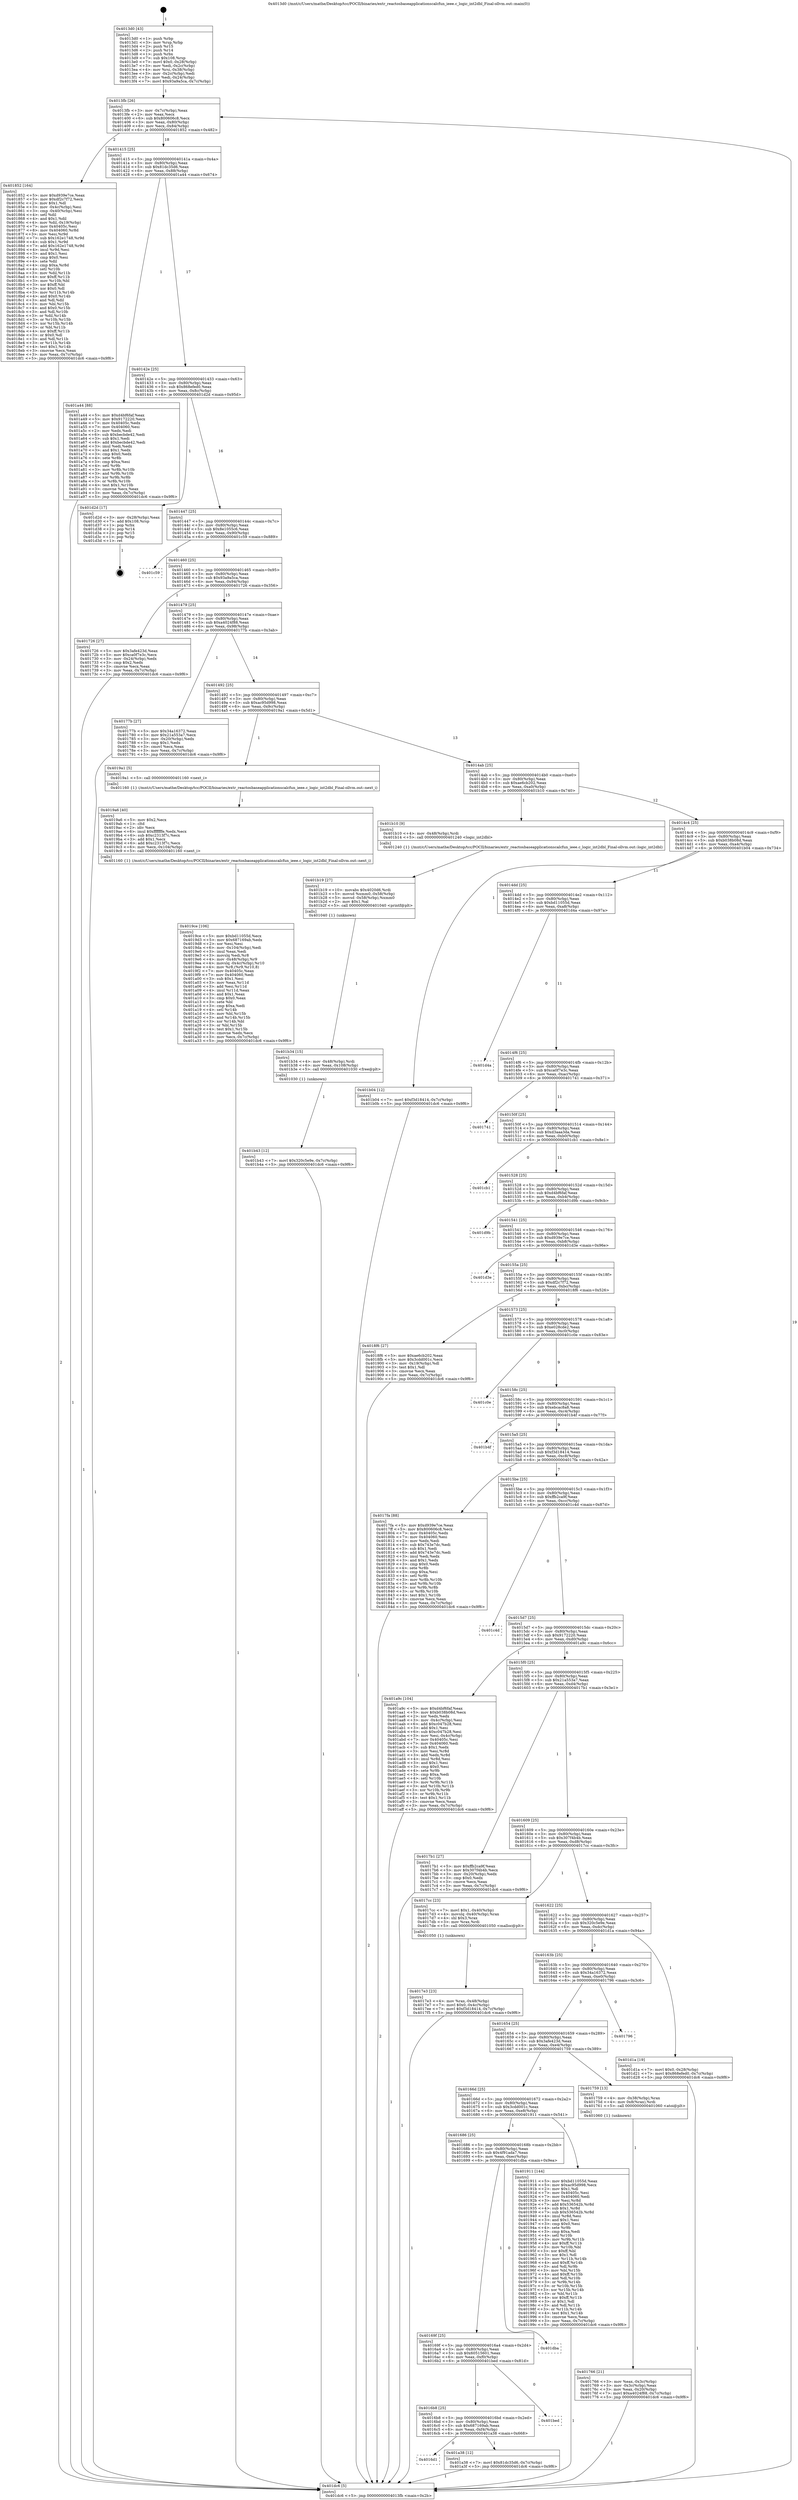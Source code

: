digraph "0x4013d0" {
  label = "0x4013d0 (/mnt/c/Users/mathe/Desktop/tcc/POCII/binaries/extr_reactosbaseapplicationscalcfun_ieee.c_logic_int2dbl_Final-ollvm.out::main(0))"
  labelloc = "t"
  node[shape=record]

  Entry [label="",width=0.3,height=0.3,shape=circle,fillcolor=black,style=filled]
  "0x4013fb" [label="{
     0x4013fb [26]\l
     | [instrs]\l
     &nbsp;&nbsp;0x4013fb \<+3\>: mov -0x7c(%rbp),%eax\l
     &nbsp;&nbsp;0x4013fe \<+2\>: mov %eax,%ecx\l
     &nbsp;&nbsp;0x401400 \<+6\>: sub $0x800606c8,%ecx\l
     &nbsp;&nbsp;0x401406 \<+3\>: mov %eax,-0x80(%rbp)\l
     &nbsp;&nbsp;0x401409 \<+6\>: mov %ecx,-0x84(%rbp)\l
     &nbsp;&nbsp;0x40140f \<+6\>: je 0000000000401852 \<main+0x482\>\l
  }"]
  "0x401852" [label="{
     0x401852 [164]\l
     | [instrs]\l
     &nbsp;&nbsp;0x401852 \<+5\>: mov $0xd939e7ce,%eax\l
     &nbsp;&nbsp;0x401857 \<+5\>: mov $0xdf2c7f72,%ecx\l
     &nbsp;&nbsp;0x40185c \<+2\>: mov $0x1,%dl\l
     &nbsp;&nbsp;0x40185e \<+3\>: mov -0x4c(%rbp),%esi\l
     &nbsp;&nbsp;0x401861 \<+3\>: cmp -0x40(%rbp),%esi\l
     &nbsp;&nbsp;0x401864 \<+4\>: setl %dil\l
     &nbsp;&nbsp;0x401868 \<+4\>: and $0x1,%dil\l
     &nbsp;&nbsp;0x40186c \<+4\>: mov %dil,-0x19(%rbp)\l
     &nbsp;&nbsp;0x401870 \<+7\>: mov 0x40405c,%esi\l
     &nbsp;&nbsp;0x401877 \<+8\>: mov 0x404060,%r8d\l
     &nbsp;&nbsp;0x40187f \<+3\>: mov %esi,%r9d\l
     &nbsp;&nbsp;0x401882 \<+7\>: sub $0x162e1748,%r9d\l
     &nbsp;&nbsp;0x401889 \<+4\>: sub $0x1,%r9d\l
     &nbsp;&nbsp;0x40188d \<+7\>: add $0x162e1748,%r9d\l
     &nbsp;&nbsp;0x401894 \<+4\>: imul %r9d,%esi\l
     &nbsp;&nbsp;0x401898 \<+3\>: and $0x1,%esi\l
     &nbsp;&nbsp;0x40189b \<+3\>: cmp $0x0,%esi\l
     &nbsp;&nbsp;0x40189e \<+4\>: sete %dil\l
     &nbsp;&nbsp;0x4018a2 \<+4\>: cmp $0xa,%r8d\l
     &nbsp;&nbsp;0x4018a6 \<+4\>: setl %r10b\l
     &nbsp;&nbsp;0x4018aa \<+3\>: mov %dil,%r11b\l
     &nbsp;&nbsp;0x4018ad \<+4\>: xor $0xff,%r11b\l
     &nbsp;&nbsp;0x4018b1 \<+3\>: mov %r10b,%bl\l
     &nbsp;&nbsp;0x4018b4 \<+3\>: xor $0xff,%bl\l
     &nbsp;&nbsp;0x4018b7 \<+3\>: xor $0x0,%dl\l
     &nbsp;&nbsp;0x4018ba \<+3\>: mov %r11b,%r14b\l
     &nbsp;&nbsp;0x4018bd \<+4\>: and $0x0,%r14b\l
     &nbsp;&nbsp;0x4018c1 \<+3\>: and %dl,%dil\l
     &nbsp;&nbsp;0x4018c4 \<+3\>: mov %bl,%r15b\l
     &nbsp;&nbsp;0x4018c7 \<+4\>: and $0x0,%r15b\l
     &nbsp;&nbsp;0x4018cb \<+3\>: and %dl,%r10b\l
     &nbsp;&nbsp;0x4018ce \<+3\>: or %dil,%r14b\l
     &nbsp;&nbsp;0x4018d1 \<+3\>: or %r10b,%r15b\l
     &nbsp;&nbsp;0x4018d4 \<+3\>: xor %r15b,%r14b\l
     &nbsp;&nbsp;0x4018d7 \<+3\>: or %bl,%r11b\l
     &nbsp;&nbsp;0x4018da \<+4\>: xor $0xff,%r11b\l
     &nbsp;&nbsp;0x4018de \<+3\>: or $0x0,%dl\l
     &nbsp;&nbsp;0x4018e1 \<+3\>: and %dl,%r11b\l
     &nbsp;&nbsp;0x4018e4 \<+3\>: or %r11b,%r14b\l
     &nbsp;&nbsp;0x4018e7 \<+4\>: test $0x1,%r14b\l
     &nbsp;&nbsp;0x4018eb \<+3\>: cmovne %ecx,%eax\l
     &nbsp;&nbsp;0x4018ee \<+3\>: mov %eax,-0x7c(%rbp)\l
     &nbsp;&nbsp;0x4018f1 \<+5\>: jmp 0000000000401dc6 \<main+0x9f6\>\l
  }"]
  "0x401415" [label="{
     0x401415 [25]\l
     | [instrs]\l
     &nbsp;&nbsp;0x401415 \<+5\>: jmp 000000000040141a \<main+0x4a\>\l
     &nbsp;&nbsp;0x40141a \<+3\>: mov -0x80(%rbp),%eax\l
     &nbsp;&nbsp;0x40141d \<+5\>: sub $0x81dc35d6,%eax\l
     &nbsp;&nbsp;0x401422 \<+6\>: mov %eax,-0x88(%rbp)\l
     &nbsp;&nbsp;0x401428 \<+6\>: je 0000000000401a44 \<main+0x674\>\l
  }"]
  Exit [label="",width=0.3,height=0.3,shape=circle,fillcolor=black,style=filled,peripheries=2]
  "0x401a44" [label="{
     0x401a44 [88]\l
     | [instrs]\l
     &nbsp;&nbsp;0x401a44 \<+5\>: mov $0xd4bf6faf,%eax\l
     &nbsp;&nbsp;0x401a49 \<+5\>: mov $0x9172220,%ecx\l
     &nbsp;&nbsp;0x401a4e \<+7\>: mov 0x40405c,%edx\l
     &nbsp;&nbsp;0x401a55 \<+7\>: mov 0x404060,%esi\l
     &nbsp;&nbsp;0x401a5c \<+2\>: mov %edx,%edi\l
     &nbsp;&nbsp;0x401a5e \<+6\>: sub $0xbecbde42,%edi\l
     &nbsp;&nbsp;0x401a64 \<+3\>: sub $0x1,%edi\l
     &nbsp;&nbsp;0x401a67 \<+6\>: add $0xbecbde42,%edi\l
     &nbsp;&nbsp;0x401a6d \<+3\>: imul %edi,%edx\l
     &nbsp;&nbsp;0x401a70 \<+3\>: and $0x1,%edx\l
     &nbsp;&nbsp;0x401a73 \<+3\>: cmp $0x0,%edx\l
     &nbsp;&nbsp;0x401a76 \<+4\>: sete %r8b\l
     &nbsp;&nbsp;0x401a7a \<+3\>: cmp $0xa,%esi\l
     &nbsp;&nbsp;0x401a7d \<+4\>: setl %r9b\l
     &nbsp;&nbsp;0x401a81 \<+3\>: mov %r8b,%r10b\l
     &nbsp;&nbsp;0x401a84 \<+3\>: and %r9b,%r10b\l
     &nbsp;&nbsp;0x401a87 \<+3\>: xor %r9b,%r8b\l
     &nbsp;&nbsp;0x401a8a \<+3\>: or %r8b,%r10b\l
     &nbsp;&nbsp;0x401a8d \<+4\>: test $0x1,%r10b\l
     &nbsp;&nbsp;0x401a91 \<+3\>: cmovne %ecx,%eax\l
     &nbsp;&nbsp;0x401a94 \<+3\>: mov %eax,-0x7c(%rbp)\l
     &nbsp;&nbsp;0x401a97 \<+5\>: jmp 0000000000401dc6 \<main+0x9f6\>\l
  }"]
  "0x40142e" [label="{
     0x40142e [25]\l
     | [instrs]\l
     &nbsp;&nbsp;0x40142e \<+5\>: jmp 0000000000401433 \<main+0x63\>\l
     &nbsp;&nbsp;0x401433 \<+3\>: mov -0x80(%rbp),%eax\l
     &nbsp;&nbsp;0x401436 \<+5\>: sub $0x868efed0,%eax\l
     &nbsp;&nbsp;0x40143b \<+6\>: mov %eax,-0x8c(%rbp)\l
     &nbsp;&nbsp;0x401441 \<+6\>: je 0000000000401d2d \<main+0x95d\>\l
  }"]
  "0x401b43" [label="{
     0x401b43 [12]\l
     | [instrs]\l
     &nbsp;&nbsp;0x401b43 \<+7\>: movl $0x320c5e9e,-0x7c(%rbp)\l
     &nbsp;&nbsp;0x401b4a \<+5\>: jmp 0000000000401dc6 \<main+0x9f6\>\l
  }"]
  "0x401d2d" [label="{
     0x401d2d [17]\l
     | [instrs]\l
     &nbsp;&nbsp;0x401d2d \<+3\>: mov -0x28(%rbp),%eax\l
     &nbsp;&nbsp;0x401d30 \<+7\>: add $0x108,%rsp\l
     &nbsp;&nbsp;0x401d37 \<+1\>: pop %rbx\l
     &nbsp;&nbsp;0x401d38 \<+2\>: pop %r14\l
     &nbsp;&nbsp;0x401d3a \<+2\>: pop %r15\l
     &nbsp;&nbsp;0x401d3c \<+1\>: pop %rbp\l
     &nbsp;&nbsp;0x401d3d \<+1\>: ret\l
  }"]
  "0x401447" [label="{
     0x401447 [25]\l
     | [instrs]\l
     &nbsp;&nbsp;0x401447 \<+5\>: jmp 000000000040144c \<main+0x7c\>\l
     &nbsp;&nbsp;0x40144c \<+3\>: mov -0x80(%rbp),%eax\l
     &nbsp;&nbsp;0x40144f \<+5\>: sub $0x8e1055c6,%eax\l
     &nbsp;&nbsp;0x401454 \<+6\>: mov %eax,-0x90(%rbp)\l
     &nbsp;&nbsp;0x40145a \<+6\>: je 0000000000401c59 \<main+0x889\>\l
  }"]
  "0x401b34" [label="{
     0x401b34 [15]\l
     | [instrs]\l
     &nbsp;&nbsp;0x401b34 \<+4\>: mov -0x48(%rbp),%rdi\l
     &nbsp;&nbsp;0x401b38 \<+6\>: mov %eax,-0x108(%rbp)\l
     &nbsp;&nbsp;0x401b3e \<+5\>: call 0000000000401030 \<free@plt\>\l
     | [calls]\l
     &nbsp;&nbsp;0x401030 \{1\} (unknown)\l
  }"]
  "0x401c59" [label="{
     0x401c59\l
  }", style=dashed]
  "0x401460" [label="{
     0x401460 [25]\l
     | [instrs]\l
     &nbsp;&nbsp;0x401460 \<+5\>: jmp 0000000000401465 \<main+0x95\>\l
     &nbsp;&nbsp;0x401465 \<+3\>: mov -0x80(%rbp),%eax\l
     &nbsp;&nbsp;0x401468 \<+5\>: sub $0x93a9a5ca,%eax\l
     &nbsp;&nbsp;0x40146d \<+6\>: mov %eax,-0x94(%rbp)\l
     &nbsp;&nbsp;0x401473 \<+6\>: je 0000000000401726 \<main+0x356\>\l
  }"]
  "0x401b19" [label="{
     0x401b19 [27]\l
     | [instrs]\l
     &nbsp;&nbsp;0x401b19 \<+10\>: movabs $0x4020d6,%rdi\l
     &nbsp;&nbsp;0x401b23 \<+5\>: movsd %xmm0,-0x58(%rbp)\l
     &nbsp;&nbsp;0x401b28 \<+5\>: movsd -0x58(%rbp),%xmm0\l
     &nbsp;&nbsp;0x401b2d \<+2\>: mov $0x1,%al\l
     &nbsp;&nbsp;0x401b2f \<+5\>: call 0000000000401040 \<printf@plt\>\l
     | [calls]\l
     &nbsp;&nbsp;0x401040 \{1\} (unknown)\l
  }"]
  "0x401726" [label="{
     0x401726 [27]\l
     | [instrs]\l
     &nbsp;&nbsp;0x401726 \<+5\>: mov $0x3afe423d,%eax\l
     &nbsp;&nbsp;0x40172b \<+5\>: mov $0xca0f7e3c,%ecx\l
     &nbsp;&nbsp;0x401730 \<+3\>: mov -0x24(%rbp),%edx\l
     &nbsp;&nbsp;0x401733 \<+3\>: cmp $0x2,%edx\l
     &nbsp;&nbsp;0x401736 \<+3\>: cmovne %ecx,%eax\l
     &nbsp;&nbsp;0x401739 \<+3\>: mov %eax,-0x7c(%rbp)\l
     &nbsp;&nbsp;0x40173c \<+5\>: jmp 0000000000401dc6 \<main+0x9f6\>\l
  }"]
  "0x401479" [label="{
     0x401479 [25]\l
     | [instrs]\l
     &nbsp;&nbsp;0x401479 \<+5\>: jmp 000000000040147e \<main+0xae\>\l
     &nbsp;&nbsp;0x40147e \<+3\>: mov -0x80(%rbp),%eax\l
     &nbsp;&nbsp;0x401481 \<+5\>: sub $0xa4024f88,%eax\l
     &nbsp;&nbsp;0x401486 \<+6\>: mov %eax,-0x98(%rbp)\l
     &nbsp;&nbsp;0x40148c \<+6\>: je 000000000040177b \<main+0x3ab\>\l
  }"]
  "0x401dc6" [label="{
     0x401dc6 [5]\l
     | [instrs]\l
     &nbsp;&nbsp;0x401dc6 \<+5\>: jmp 00000000004013fb \<main+0x2b\>\l
  }"]
  "0x4013d0" [label="{
     0x4013d0 [43]\l
     | [instrs]\l
     &nbsp;&nbsp;0x4013d0 \<+1\>: push %rbp\l
     &nbsp;&nbsp;0x4013d1 \<+3\>: mov %rsp,%rbp\l
     &nbsp;&nbsp;0x4013d4 \<+2\>: push %r15\l
     &nbsp;&nbsp;0x4013d6 \<+2\>: push %r14\l
     &nbsp;&nbsp;0x4013d8 \<+1\>: push %rbx\l
     &nbsp;&nbsp;0x4013d9 \<+7\>: sub $0x108,%rsp\l
     &nbsp;&nbsp;0x4013e0 \<+7\>: movl $0x0,-0x28(%rbp)\l
     &nbsp;&nbsp;0x4013e7 \<+3\>: mov %edi,-0x2c(%rbp)\l
     &nbsp;&nbsp;0x4013ea \<+4\>: mov %rsi,-0x38(%rbp)\l
     &nbsp;&nbsp;0x4013ee \<+3\>: mov -0x2c(%rbp),%edi\l
     &nbsp;&nbsp;0x4013f1 \<+3\>: mov %edi,-0x24(%rbp)\l
     &nbsp;&nbsp;0x4013f4 \<+7\>: movl $0x93a9a5ca,-0x7c(%rbp)\l
  }"]
  "0x4016d1" [label="{
     0x4016d1\l
  }", style=dashed]
  "0x40177b" [label="{
     0x40177b [27]\l
     | [instrs]\l
     &nbsp;&nbsp;0x40177b \<+5\>: mov $0x34a16372,%eax\l
     &nbsp;&nbsp;0x401780 \<+5\>: mov $0x21a553a7,%ecx\l
     &nbsp;&nbsp;0x401785 \<+3\>: mov -0x20(%rbp),%edx\l
     &nbsp;&nbsp;0x401788 \<+3\>: cmp $0x1,%edx\l
     &nbsp;&nbsp;0x40178b \<+3\>: cmovl %ecx,%eax\l
     &nbsp;&nbsp;0x40178e \<+3\>: mov %eax,-0x7c(%rbp)\l
     &nbsp;&nbsp;0x401791 \<+5\>: jmp 0000000000401dc6 \<main+0x9f6\>\l
  }"]
  "0x401492" [label="{
     0x401492 [25]\l
     | [instrs]\l
     &nbsp;&nbsp;0x401492 \<+5\>: jmp 0000000000401497 \<main+0xc7\>\l
     &nbsp;&nbsp;0x401497 \<+3\>: mov -0x80(%rbp),%eax\l
     &nbsp;&nbsp;0x40149a \<+5\>: sub $0xac95d998,%eax\l
     &nbsp;&nbsp;0x40149f \<+6\>: mov %eax,-0x9c(%rbp)\l
     &nbsp;&nbsp;0x4014a5 \<+6\>: je 00000000004019a1 \<main+0x5d1\>\l
  }"]
  "0x401a38" [label="{
     0x401a38 [12]\l
     | [instrs]\l
     &nbsp;&nbsp;0x401a38 \<+7\>: movl $0x81dc35d6,-0x7c(%rbp)\l
     &nbsp;&nbsp;0x401a3f \<+5\>: jmp 0000000000401dc6 \<main+0x9f6\>\l
  }"]
  "0x4019a1" [label="{
     0x4019a1 [5]\l
     | [instrs]\l
     &nbsp;&nbsp;0x4019a1 \<+5\>: call 0000000000401160 \<next_i\>\l
     | [calls]\l
     &nbsp;&nbsp;0x401160 \{1\} (/mnt/c/Users/mathe/Desktop/tcc/POCII/binaries/extr_reactosbaseapplicationscalcfun_ieee.c_logic_int2dbl_Final-ollvm.out::next_i)\l
  }"]
  "0x4014ab" [label="{
     0x4014ab [25]\l
     | [instrs]\l
     &nbsp;&nbsp;0x4014ab \<+5\>: jmp 00000000004014b0 \<main+0xe0\>\l
     &nbsp;&nbsp;0x4014b0 \<+3\>: mov -0x80(%rbp),%eax\l
     &nbsp;&nbsp;0x4014b3 \<+5\>: sub $0xae6cb202,%eax\l
     &nbsp;&nbsp;0x4014b8 \<+6\>: mov %eax,-0xa0(%rbp)\l
     &nbsp;&nbsp;0x4014be \<+6\>: je 0000000000401b10 \<main+0x740\>\l
  }"]
  "0x4016b8" [label="{
     0x4016b8 [25]\l
     | [instrs]\l
     &nbsp;&nbsp;0x4016b8 \<+5\>: jmp 00000000004016bd \<main+0x2ed\>\l
     &nbsp;&nbsp;0x4016bd \<+3\>: mov -0x80(%rbp),%eax\l
     &nbsp;&nbsp;0x4016c0 \<+5\>: sub $0x687169ab,%eax\l
     &nbsp;&nbsp;0x4016c5 \<+6\>: mov %eax,-0xf4(%rbp)\l
     &nbsp;&nbsp;0x4016cb \<+6\>: je 0000000000401a38 \<main+0x668\>\l
  }"]
  "0x401b10" [label="{
     0x401b10 [9]\l
     | [instrs]\l
     &nbsp;&nbsp;0x401b10 \<+4\>: mov -0x48(%rbp),%rdi\l
     &nbsp;&nbsp;0x401b14 \<+5\>: call 0000000000401240 \<logic_int2dbl\>\l
     | [calls]\l
     &nbsp;&nbsp;0x401240 \{1\} (/mnt/c/Users/mathe/Desktop/tcc/POCII/binaries/extr_reactosbaseapplicationscalcfun_ieee.c_logic_int2dbl_Final-ollvm.out::logic_int2dbl)\l
  }"]
  "0x4014c4" [label="{
     0x4014c4 [25]\l
     | [instrs]\l
     &nbsp;&nbsp;0x4014c4 \<+5\>: jmp 00000000004014c9 \<main+0xf9\>\l
     &nbsp;&nbsp;0x4014c9 \<+3\>: mov -0x80(%rbp),%eax\l
     &nbsp;&nbsp;0x4014cc \<+5\>: sub $0xb038b08d,%eax\l
     &nbsp;&nbsp;0x4014d1 \<+6\>: mov %eax,-0xa4(%rbp)\l
     &nbsp;&nbsp;0x4014d7 \<+6\>: je 0000000000401b04 \<main+0x734\>\l
  }"]
  "0x401bed" [label="{
     0x401bed\l
  }", style=dashed]
  "0x401b04" [label="{
     0x401b04 [12]\l
     | [instrs]\l
     &nbsp;&nbsp;0x401b04 \<+7\>: movl $0xf3d18414,-0x7c(%rbp)\l
     &nbsp;&nbsp;0x401b0b \<+5\>: jmp 0000000000401dc6 \<main+0x9f6\>\l
  }"]
  "0x4014dd" [label="{
     0x4014dd [25]\l
     | [instrs]\l
     &nbsp;&nbsp;0x4014dd \<+5\>: jmp 00000000004014e2 \<main+0x112\>\l
     &nbsp;&nbsp;0x4014e2 \<+3\>: mov -0x80(%rbp),%eax\l
     &nbsp;&nbsp;0x4014e5 \<+5\>: sub $0xbd11055d,%eax\l
     &nbsp;&nbsp;0x4014ea \<+6\>: mov %eax,-0xa8(%rbp)\l
     &nbsp;&nbsp;0x4014f0 \<+6\>: je 0000000000401d4a \<main+0x97a\>\l
  }"]
  "0x40169f" [label="{
     0x40169f [25]\l
     | [instrs]\l
     &nbsp;&nbsp;0x40169f \<+5\>: jmp 00000000004016a4 \<main+0x2d4\>\l
     &nbsp;&nbsp;0x4016a4 \<+3\>: mov -0x80(%rbp),%eax\l
     &nbsp;&nbsp;0x4016a7 \<+5\>: sub $0x60515601,%eax\l
     &nbsp;&nbsp;0x4016ac \<+6\>: mov %eax,-0xf0(%rbp)\l
     &nbsp;&nbsp;0x4016b2 \<+6\>: je 0000000000401bed \<main+0x81d\>\l
  }"]
  "0x401d4a" [label="{
     0x401d4a\l
  }", style=dashed]
  "0x4014f6" [label="{
     0x4014f6 [25]\l
     | [instrs]\l
     &nbsp;&nbsp;0x4014f6 \<+5\>: jmp 00000000004014fb \<main+0x12b\>\l
     &nbsp;&nbsp;0x4014fb \<+3\>: mov -0x80(%rbp),%eax\l
     &nbsp;&nbsp;0x4014fe \<+5\>: sub $0xca0f7e3c,%eax\l
     &nbsp;&nbsp;0x401503 \<+6\>: mov %eax,-0xac(%rbp)\l
     &nbsp;&nbsp;0x401509 \<+6\>: je 0000000000401741 \<main+0x371\>\l
  }"]
  "0x401dba" [label="{
     0x401dba\l
  }", style=dashed]
  "0x401741" [label="{
     0x401741\l
  }", style=dashed]
  "0x40150f" [label="{
     0x40150f [25]\l
     | [instrs]\l
     &nbsp;&nbsp;0x40150f \<+5\>: jmp 0000000000401514 \<main+0x144\>\l
     &nbsp;&nbsp;0x401514 \<+3\>: mov -0x80(%rbp),%eax\l
     &nbsp;&nbsp;0x401517 \<+5\>: sub $0xd3aaa3da,%eax\l
     &nbsp;&nbsp;0x40151c \<+6\>: mov %eax,-0xb0(%rbp)\l
     &nbsp;&nbsp;0x401522 \<+6\>: je 0000000000401cb1 \<main+0x8e1\>\l
  }"]
  "0x4019ce" [label="{
     0x4019ce [106]\l
     | [instrs]\l
     &nbsp;&nbsp;0x4019ce \<+5\>: mov $0xbd11055d,%ecx\l
     &nbsp;&nbsp;0x4019d3 \<+5\>: mov $0x687169ab,%edx\l
     &nbsp;&nbsp;0x4019d8 \<+2\>: xor %esi,%esi\l
     &nbsp;&nbsp;0x4019da \<+6\>: mov -0x104(%rbp),%edi\l
     &nbsp;&nbsp;0x4019e0 \<+3\>: imul %eax,%edi\l
     &nbsp;&nbsp;0x4019e3 \<+3\>: movslq %edi,%r8\l
     &nbsp;&nbsp;0x4019e6 \<+4\>: mov -0x48(%rbp),%r9\l
     &nbsp;&nbsp;0x4019ea \<+4\>: movslq -0x4c(%rbp),%r10\l
     &nbsp;&nbsp;0x4019ee \<+4\>: mov %r8,(%r9,%r10,8)\l
     &nbsp;&nbsp;0x4019f2 \<+7\>: mov 0x40405c,%eax\l
     &nbsp;&nbsp;0x4019f9 \<+7\>: mov 0x404060,%edi\l
     &nbsp;&nbsp;0x401a00 \<+3\>: sub $0x1,%esi\l
     &nbsp;&nbsp;0x401a03 \<+3\>: mov %eax,%r11d\l
     &nbsp;&nbsp;0x401a06 \<+3\>: add %esi,%r11d\l
     &nbsp;&nbsp;0x401a09 \<+4\>: imul %r11d,%eax\l
     &nbsp;&nbsp;0x401a0d \<+3\>: and $0x1,%eax\l
     &nbsp;&nbsp;0x401a10 \<+3\>: cmp $0x0,%eax\l
     &nbsp;&nbsp;0x401a13 \<+3\>: sete %bl\l
     &nbsp;&nbsp;0x401a16 \<+3\>: cmp $0xa,%edi\l
     &nbsp;&nbsp;0x401a19 \<+4\>: setl %r14b\l
     &nbsp;&nbsp;0x401a1d \<+3\>: mov %bl,%r15b\l
     &nbsp;&nbsp;0x401a20 \<+3\>: and %r14b,%r15b\l
     &nbsp;&nbsp;0x401a23 \<+3\>: xor %r14b,%bl\l
     &nbsp;&nbsp;0x401a26 \<+3\>: or %bl,%r15b\l
     &nbsp;&nbsp;0x401a29 \<+4\>: test $0x1,%r15b\l
     &nbsp;&nbsp;0x401a2d \<+3\>: cmovne %edx,%ecx\l
     &nbsp;&nbsp;0x401a30 \<+3\>: mov %ecx,-0x7c(%rbp)\l
     &nbsp;&nbsp;0x401a33 \<+5\>: jmp 0000000000401dc6 \<main+0x9f6\>\l
  }"]
  "0x401cb1" [label="{
     0x401cb1\l
  }", style=dashed]
  "0x401528" [label="{
     0x401528 [25]\l
     | [instrs]\l
     &nbsp;&nbsp;0x401528 \<+5\>: jmp 000000000040152d \<main+0x15d\>\l
     &nbsp;&nbsp;0x40152d \<+3\>: mov -0x80(%rbp),%eax\l
     &nbsp;&nbsp;0x401530 \<+5\>: sub $0xd4bf6faf,%eax\l
     &nbsp;&nbsp;0x401535 \<+6\>: mov %eax,-0xb4(%rbp)\l
     &nbsp;&nbsp;0x40153b \<+6\>: je 0000000000401d9b \<main+0x9cb\>\l
  }"]
  "0x4019a6" [label="{
     0x4019a6 [40]\l
     | [instrs]\l
     &nbsp;&nbsp;0x4019a6 \<+5\>: mov $0x2,%ecx\l
     &nbsp;&nbsp;0x4019ab \<+1\>: cltd\l
     &nbsp;&nbsp;0x4019ac \<+2\>: idiv %ecx\l
     &nbsp;&nbsp;0x4019ae \<+6\>: imul $0xfffffffe,%edx,%ecx\l
     &nbsp;&nbsp;0x4019b4 \<+6\>: sub $0xc2313f7c,%ecx\l
     &nbsp;&nbsp;0x4019ba \<+3\>: add $0x1,%ecx\l
     &nbsp;&nbsp;0x4019bd \<+6\>: add $0xc2313f7c,%ecx\l
     &nbsp;&nbsp;0x4019c3 \<+6\>: mov %ecx,-0x104(%rbp)\l
     &nbsp;&nbsp;0x4019c9 \<+5\>: call 0000000000401160 \<next_i\>\l
     | [calls]\l
     &nbsp;&nbsp;0x401160 \{1\} (/mnt/c/Users/mathe/Desktop/tcc/POCII/binaries/extr_reactosbaseapplicationscalcfun_ieee.c_logic_int2dbl_Final-ollvm.out::next_i)\l
  }"]
  "0x401d9b" [label="{
     0x401d9b\l
  }", style=dashed]
  "0x401541" [label="{
     0x401541 [25]\l
     | [instrs]\l
     &nbsp;&nbsp;0x401541 \<+5\>: jmp 0000000000401546 \<main+0x176\>\l
     &nbsp;&nbsp;0x401546 \<+3\>: mov -0x80(%rbp),%eax\l
     &nbsp;&nbsp;0x401549 \<+5\>: sub $0xd939e7ce,%eax\l
     &nbsp;&nbsp;0x40154e \<+6\>: mov %eax,-0xb8(%rbp)\l
     &nbsp;&nbsp;0x401554 \<+6\>: je 0000000000401d3e \<main+0x96e\>\l
  }"]
  "0x401686" [label="{
     0x401686 [25]\l
     | [instrs]\l
     &nbsp;&nbsp;0x401686 \<+5\>: jmp 000000000040168b \<main+0x2bb\>\l
     &nbsp;&nbsp;0x40168b \<+3\>: mov -0x80(%rbp),%eax\l
     &nbsp;&nbsp;0x40168e \<+5\>: sub $0x4f91ada7,%eax\l
     &nbsp;&nbsp;0x401693 \<+6\>: mov %eax,-0xec(%rbp)\l
     &nbsp;&nbsp;0x401699 \<+6\>: je 0000000000401dba \<main+0x9ea\>\l
  }"]
  "0x401d3e" [label="{
     0x401d3e\l
  }", style=dashed]
  "0x40155a" [label="{
     0x40155a [25]\l
     | [instrs]\l
     &nbsp;&nbsp;0x40155a \<+5\>: jmp 000000000040155f \<main+0x18f\>\l
     &nbsp;&nbsp;0x40155f \<+3\>: mov -0x80(%rbp),%eax\l
     &nbsp;&nbsp;0x401562 \<+5\>: sub $0xdf2c7f72,%eax\l
     &nbsp;&nbsp;0x401567 \<+6\>: mov %eax,-0xbc(%rbp)\l
     &nbsp;&nbsp;0x40156d \<+6\>: je 00000000004018f6 \<main+0x526\>\l
  }"]
  "0x401911" [label="{
     0x401911 [144]\l
     | [instrs]\l
     &nbsp;&nbsp;0x401911 \<+5\>: mov $0xbd11055d,%eax\l
     &nbsp;&nbsp;0x401916 \<+5\>: mov $0xac95d998,%ecx\l
     &nbsp;&nbsp;0x40191b \<+2\>: mov $0x1,%dl\l
     &nbsp;&nbsp;0x40191d \<+7\>: mov 0x40405c,%esi\l
     &nbsp;&nbsp;0x401924 \<+7\>: mov 0x404060,%edi\l
     &nbsp;&nbsp;0x40192b \<+3\>: mov %esi,%r8d\l
     &nbsp;&nbsp;0x40192e \<+7\>: add $0x536542b,%r8d\l
     &nbsp;&nbsp;0x401935 \<+4\>: sub $0x1,%r8d\l
     &nbsp;&nbsp;0x401939 \<+7\>: sub $0x536542b,%r8d\l
     &nbsp;&nbsp;0x401940 \<+4\>: imul %r8d,%esi\l
     &nbsp;&nbsp;0x401944 \<+3\>: and $0x1,%esi\l
     &nbsp;&nbsp;0x401947 \<+3\>: cmp $0x0,%esi\l
     &nbsp;&nbsp;0x40194a \<+4\>: sete %r9b\l
     &nbsp;&nbsp;0x40194e \<+3\>: cmp $0xa,%edi\l
     &nbsp;&nbsp;0x401951 \<+4\>: setl %r10b\l
     &nbsp;&nbsp;0x401955 \<+3\>: mov %r9b,%r11b\l
     &nbsp;&nbsp;0x401958 \<+4\>: xor $0xff,%r11b\l
     &nbsp;&nbsp;0x40195c \<+3\>: mov %r10b,%bl\l
     &nbsp;&nbsp;0x40195f \<+3\>: xor $0xff,%bl\l
     &nbsp;&nbsp;0x401962 \<+3\>: xor $0x1,%dl\l
     &nbsp;&nbsp;0x401965 \<+3\>: mov %r11b,%r14b\l
     &nbsp;&nbsp;0x401968 \<+4\>: and $0xff,%r14b\l
     &nbsp;&nbsp;0x40196c \<+3\>: and %dl,%r9b\l
     &nbsp;&nbsp;0x40196f \<+3\>: mov %bl,%r15b\l
     &nbsp;&nbsp;0x401972 \<+4\>: and $0xff,%r15b\l
     &nbsp;&nbsp;0x401976 \<+3\>: and %dl,%r10b\l
     &nbsp;&nbsp;0x401979 \<+3\>: or %r9b,%r14b\l
     &nbsp;&nbsp;0x40197c \<+3\>: or %r10b,%r15b\l
     &nbsp;&nbsp;0x40197f \<+3\>: xor %r15b,%r14b\l
     &nbsp;&nbsp;0x401982 \<+3\>: or %bl,%r11b\l
     &nbsp;&nbsp;0x401985 \<+4\>: xor $0xff,%r11b\l
     &nbsp;&nbsp;0x401989 \<+3\>: or $0x1,%dl\l
     &nbsp;&nbsp;0x40198c \<+3\>: and %dl,%r11b\l
     &nbsp;&nbsp;0x40198f \<+3\>: or %r11b,%r14b\l
     &nbsp;&nbsp;0x401992 \<+4\>: test $0x1,%r14b\l
     &nbsp;&nbsp;0x401996 \<+3\>: cmovne %ecx,%eax\l
     &nbsp;&nbsp;0x401999 \<+3\>: mov %eax,-0x7c(%rbp)\l
     &nbsp;&nbsp;0x40199c \<+5\>: jmp 0000000000401dc6 \<main+0x9f6\>\l
  }"]
  "0x4018f6" [label="{
     0x4018f6 [27]\l
     | [instrs]\l
     &nbsp;&nbsp;0x4018f6 \<+5\>: mov $0xae6cb202,%eax\l
     &nbsp;&nbsp;0x4018fb \<+5\>: mov $0x3cdd001c,%ecx\l
     &nbsp;&nbsp;0x401900 \<+3\>: mov -0x19(%rbp),%dl\l
     &nbsp;&nbsp;0x401903 \<+3\>: test $0x1,%dl\l
     &nbsp;&nbsp;0x401906 \<+3\>: cmovne %ecx,%eax\l
     &nbsp;&nbsp;0x401909 \<+3\>: mov %eax,-0x7c(%rbp)\l
     &nbsp;&nbsp;0x40190c \<+5\>: jmp 0000000000401dc6 \<main+0x9f6\>\l
  }"]
  "0x401573" [label="{
     0x401573 [25]\l
     | [instrs]\l
     &nbsp;&nbsp;0x401573 \<+5\>: jmp 0000000000401578 \<main+0x1a8\>\l
     &nbsp;&nbsp;0x401578 \<+3\>: mov -0x80(%rbp),%eax\l
     &nbsp;&nbsp;0x40157b \<+5\>: sub $0xe028cde2,%eax\l
     &nbsp;&nbsp;0x401580 \<+6\>: mov %eax,-0xc0(%rbp)\l
     &nbsp;&nbsp;0x401586 \<+6\>: je 0000000000401c0e \<main+0x83e\>\l
  }"]
  "0x4017e3" [label="{
     0x4017e3 [23]\l
     | [instrs]\l
     &nbsp;&nbsp;0x4017e3 \<+4\>: mov %rax,-0x48(%rbp)\l
     &nbsp;&nbsp;0x4017e7 \<+7\>: movl $0x0,-0x4c(%rbp)\l
     &nbsp;&nbsp;0x4017ee \<+7\>: movl $0xf3d18414,-0x7c(%rbp)\l
     &nbsp;&nbsp;0x4017f5 \<+5\>: jmp 0000000000401dc6 \<main+0x9f6\>\l
  }"]
  "0x401c0e" [label="{
     0x401c0e\l
  }", style=dashed]
  "0x40158c" [label="{
     0x40158c [25]\l
     | [instrs]\l
     &nbsp;&nbsp;0x40158c \<+5\>: jmp 0000000000401591 \<main+0x1c1\>\l
     &nbsp;&nbsp;0x401591 \<+3\>: mov -0x80(%rbp),%eax\l
     &nbsp;&nbsp;0x401594 \<+5\>: sub $0xebcac8a8,%eax\l
     &nbsp;&nbsp;0x401599 \<+6\>: mov %eax,-0xc4(%rbp)\l
     &nbsp;&nbsp;0x40159f \<+6\>: je 0000000000401b4f \<main+0x77f\>\l
  }"]
  "0x401766" [label="{
     0x401766 [21]\l
     | [instrs]\l
     &nbsp;&nbsp;0x401766 \<+3\>: mov %eax,-0x3c(%rbp)\l
     &nbsp;&nbsp;0x401769 \<+3\>: mov -0x3c(%rbp),%eax\l
     &nbsp;&nbsp;0x40176c \<+3\>: mov %eax,-0x20(%rbp)\l
     &nbsp;&nbsp;0x40176f \<+7\>: movl $0xa4024f88,-0x7c(%rbp)\l
     &nbsp;&nbsp;0x401776 \<+5\>: jmp 0000000000401dc6 \<main+0x9f6\>\l
  }"]
  "0x401b4f" [label="{
     0x401b4f\l
  }", style=dashed]
  "0x4015a5" [label="{
     0x4015a5 [25]\l
     | [instrs]\l
     &nbsp;&nbsp;0x4015a5 \<+5\>: jmp 00000000004015aa \<main+0x1da\>\l
     &nbsp;&nbsp;0x4015aa \<+3\>: mov -0x80(%rbp),%eax\l
     &nbsp;&nbsp;0x4015ad \<+5\>: sub $0xf3d18414,%eax\l
     &nbsp;&nbsp;0x4015b2 \<+6\>: mov %eax,-0xc8(%rbp)\l
     &nbsp;&nbsp;0x4015b8 \<+6\>: je 00000000004017fa \<main+0x42a\>\l
  }"]
  "0x40166d" [label="{
     0x40166d [25]\l
     | [instrs]\l
     &nbsp;&nbsp;0x40166d \<+5\>: jmp 0000000000401672 \<main+0x2a2\>\l
     &nbsp;&nbsp;0x401672 \<+3\>: mov -0x80(%rbp),%eax\l
     &nbsp;&nbsp;0x401675 \<+5\>: sub $0x3cdd001c,%eax\l
     &nbsp;&nbsp;0x40167a \<+6\>: mov %eax,-0xe8(%rbp)\l
     &nbsp;&nbsp;0x401680 \<+6\>: je 0000000000401911 \<main+0x541\>\l
  }"]
  "0x4017fa" [label="{
     0x4017fa [88]\l
     | [instrs]\l
     &nbsp;&nbsp;0x4017fa \<+5\>: mov $0xd939e7ce,%eax\l
     &nbsp;&nbsp;0x4017ff \<+5\>: mov $0x800606c8,%ecx\l
     &nbsp;&nbsp;0x401804 \<+7\>: mov 0x40405c,%edx\l
     &nbsp;&nbsp;0x40180b \<+7\>: mov 0x404060,%esi\l
     &nbsp;&nbsp;0x401812 \<+2\>: mov %edx,%edi\l
     &nbsp;&nbsp;0x401814 \<+6\>: sub $0x743e7dc,%edi\l
     &nbsp;&nbsp;0x40181a \<+3\>: sub $0x1,%edi\l
     &nbsp;&nbsp;0x40181d \<+6\>: add $0x743e7dc,%edi\l
     &nbsp;&nbsp;0x401823 \<+3\>: imul %edi,%edx\l
     &nbsp;&nbsp;0x401826 \<+3\>: and $0x1,%edx\l
     &nbsp;&nbsp;0x401829 \<+3\>: cmp $0x0,%edx\l
     &nbsp;&nbsp;0x40182c \<+4\>: sete %r8b\l
     &nbsp;&nbsp;0x401830 \<+3\>: cmp $0xa,%esi\l
     &nbsp;&nbsp;0x401833 \<+4\>: setl %r9b\l
     &nbsp;&nbsp;0x401837 \<+3\>: mov %r8b,%r10b\l
     &nbsp;&nbsp;0x40183a \<+3\>: and %r9b,%r10b\l
     &nbsp;&nbsp;0x40183d \<+3\>: xor %r9b,%r8b\l
     &nbsp;&nbsp;0x401840 \<+3\>: or %r8b,%r10b\l
     &nbsp;&nbsp;0x401843 \<+4\>: test $0x1,%r10b\l
     &nbsp;&nbsp;0x401847 \<+3\>: cmovne %ecx,%eax\l
     &nbsp;&nbsp;0x40184a \<+3\>: mov %eax,-0x7c(%rbp)\l
     &nbsp;&nbsp;0x40184d \<+5\>: jmp 0000000000401dc6 \<main+0x9f6\>\l
  }"]
  "0x4015be" [label="{
     0x4015be [25]\l
     | [instrs]\l
     &nbsp;&nbsp;0x4015be \<+5\>: jmp 00000000004015c3 \<main+0x1f3\>\l
     &nbsp;&nbsp;0x4015c3 \<+3\>: mov -0x80(%rbp),%eax\l
     &nbsp;&nbsp;0x4015c6 \<+5\>: sub $0xffb2ca9f,%eax\l
     &nbsp;&nbsp;0x4015cb \<+6\>: mov %eax,-0xcc(%rbp)\l
     &nbsp;&nbsp;0x4015d1 \<+6\>: je 0000000000401c4d \<main+0x87d\>\l
  }"]
  "0x401759" [label="{
     0x401759 [13]\l
     | [instrs]\l
     &nbsp;&nbsp;0x401759 \<+4\>: mov -0x38(%rbp),%rax\l
     &nbsp;&nbsp;0x40175d \<+4\>: mov 0x8(%rax),%rdi\l
     &nbsp;&nbsp;0x401761 \<+5\>: call 0000000000401060 \<atoi@plt\>\l
     | [calls]\l
     &nbsp;&nbsp;0x401060 \{1\} (unknown)\l
  }"]
  "0x401c4d" [label="{
     0x401c4d\l
  }", style=dashed]
  "0x4015d7" [label="{
     0x4015d7 [25]\l
     | [instrs]\l
     &nbsp;&nbsp;0x4015d7 \<+5\>: jmp 00000000004015dc \<main+0x20c\>\l
     &nbsp;&nbsp;0x4015dc \<+3\>: mov -0x80(%rbp),%eax\l
     &nbsp;&nbsp;0x4015df \<+5\>: sub $0x9172220,%eax\l
     &nbsp;&nbsp;0x4015e4 \<+6\>: mov %eax,-0xd0(%rbp)\l
     &nbsp;&nbsp;0x4015ea \<+6\>: je 0000000000401a9c \<main+0x6cc\>\l
  }"]
  "0x401654" [label="{
     0x401654 [25]\l
     | [instrs]\l
     &nbsp;&nbsp;0x401654 \<+5\>: jmp 0000000000401659 \<main+0x289\>\l
     &nbsp;&nbsp;0x401659 \<+3\>: mov -0x80(%rbp),%eax\l
     &nbsp;&nbsp;0x40165c \<+5\>: sub $0x3afe423d,%eax\l
     &nbsp;&nbsp;0x401661 \<+6\>: mov %eax,-0xe4(%rbp)\l
     &nbsp;&nbsp;0x401667 \<+6\>: je 0000000000401759 \<main+0x389\>\l
  }"]
  "0x401a9c" [label="{
     0x401a9c [104]\l
     | [instrs]\l
     &nbsp;&nbsp;0x401a9c \<+5\>: mov $0xd4bf6faf,%eax\l
     &nbsp;&nbsp;0x401aa1 \<+5\>: mov $0xb038b08d,%ecx\l
     &nbsp;&nbsp;0x401aa6 \<+2\>: xor %edx,%edx\l
     &nbsp;&nbsp;0x401aa8 \<+3\>: mov -0x4c(%rbp),%esi\l
     &nbsp;&nbsp;0x401aab \<+6\>: add $0xc047b28,%esi\l
     &nbsp;&nbsp;0x401ab1 \<+3\>: add $0x1,%esi\l
     &nbsp;&nbsp;0x401ab4 \<+6\>: sub $0xc047b28,%esi\l
     &nbsp;&nbsp;0x401aba \<+3\>: mov %esi,-0x4c(%rbp)\l
     &nbsp;&nbsp;0x401abd \<+7\>: mov 0x40405c,%esi\l
     &nbsp;&nbsp;0x401ac4 \<+7\>: mov 0x404060,%edi\l
     &nbsp;&nbsp;0x401acb \<+3\>: sub $0x1,%edx\l
     &nbsp;&nbsp;0x401ace \<+3\>: mov %esi,%r8d\l
     &nbsp;&nbsp;0x401ad1 \<+3\>: add %edx,%r8d\l
     &nbsp;&nbsp;0x401ad4 \<+4\>: imul %r8d,%esi\l
     &nbsp;&nbsp;0x401ad8 \<+3\>: and $0x1,%esi\l
     &nbsp;&nbsp;0x401adb \<+3\>: cmp $0x0,%esi\l
     &nbsp;&nbsp;0x401ade \<+4\>: sete %r9b\l
     &nbsp;&nbsp;0x401ae2 \<+3\>: cmp $0xa,%edi\l
     &nbsp;&nbsp;0x401ae5 \<+4\>: setl %r10b\l
     &nbsp;&nbsp;0x401ae9 \<+3\>: mov %r9b,%r11b\l
     &nbsp;&nbsp;0x401aec \<+3\>: and %r10b,%r11b\l
     &nbsp;&nbsp;0x401aef \<+3\>: xor %r10b,%r9b\l
     &nbsp;&nbsp;0x401af2 \<+3\>: or %r9b,%r11b\l
     &nbsp;&nbsp;0x401af5 \<+4\>: test $0x1,%r11b\l
     &nbsp;&nbsp;0x401af9 \<+3\>: cmovne %ecx,%eax\l
     &nbsp;&nbsp;0x401afc \<+3\>: mov %eax,-0x7c(%rbp)\l
     &nbsp;&nbsp;0x401aff \<+5\>: jmp 0000000000401dc6 \<main+0x9f6\>\l
  }"]
  "0x4015f0" [label="{
     0x4015f0 [25]\l
     | [instrs]\l
     &nbsp;&nbsp;0x4015f0 \<+5\>: jmp 00000000004015f5 \<main+0x225\>\l
     &nbsp;&nbsp;0x4015f5 \<+3\>: mov -0x80(%rbp),%eax\l
     &nbsp;&nbsp;0x4015f8 \<+5\>: sub $0x21a553a7,%eax\l
     &nbsp;&nbsp;0x4015fd \<+6\>: mov %eax,-0xd4(%rbp)\l
     &nbsp;&nbsp;0x401603 \<+6\>: je 00000000004017b1 \<main+0x3e1\>\l
  }"]
  "0x401796" [label="{
     0x401796\l
  }", style=dashed]
  "0x4017b1" [label="{
     0x4017b1 [27]\l
     | [instrs]\l
     &nbsp;&nbsp;0x4017b1 \<+5\>: mov $0xffb2ca9f,%eax\l
     &nbsp;&nbsp;0x4017b6 \<+5\>: mov $0x307f4b4b,%ecx\l
     &nbsp;&nbsp;0x4017bb \<+3\>: mov -0x20(%rbp),%edx\l
     &nbsp;&nbsp;0x4017be \<+3\>: cmp $0x0,%edx\l
     &nbsp;&nbsp;0x4017c1 \<+3\>: cmove %ecx,%eax\l
     &nbsp;&nbsp;0x4017c4 \<+3\>: mov %eax,-0x7c(%rbp)\l
     &nbsp;&nbsp;0x4017c7 \<+5\>: jmp 0000000000401dc6 \<main+0x9f6\>\l
  }"]
  "0x401609" [label="{
     0x401609 [25]\l
     | [instrs]\l
     &nbsp;&nbsp;0x401609 \<+5\>: jmp 000000000040160e \<main+0x23e\>\l
     &nbsp;&nbsp;0x40160e \<+3\>: mov -0x80(%rbp),%eax\l
     &nbsp;&nbsp;0x401611 \<+5\>: sub $0x307f4b4b,%eax\l
     &nbsp;&nbsp;0x401616 \<+6\>: mov %eax,-0xd8(%rbp)\l
     &nbsp;&nbsp;0x40161c \<+6\>: je 00000000004017cc \<main+0x3fc\>\l
  }"]
  "0x40163b" [label="{
     0x40163b [25]\l
     | [instrs]\l
     &nbsp;&nbsp;0x40163b \<+5\>: jmp 0000000000401640 \<main+0x270\>\l
     &nbsp;&nbsp;0x401640 \<+3\>: mov -0x80(%rbp),%eax\l
     &nbsp;&nbsp;0x401643 \<+5\>: sub $0x34a16372,%eax\l
     &nbsp;&nbsp;0x401648 \<+6\>: mov %eax,-0xe0(%rbp)\l
     &nbsp;&nbsp;0x40164e \<+6\>: je 0000000000401796 \<main+0x3c6\>\l
  }"]
  "0x4017cc" [label="{
     0x4017cc [23]\l
     | [instrs]\l
     &nbsp;&nbsp;0x4017cc \<+7\>: movl $0x1,-0x40(%rbp)\l
     &nbsp;&nbsp;0x4017d3 \<+4\>: movslq -0x40(%rbp),%rax\l
     &nbsp;&nbsp;0x4017d7 \<+4\>: shl $0x3,%rax\l
     &nbsp;&nbsp;0x4017db \<+3\>: mov %rax,%rdi\l
     &nbsp;&nbsp;0x4017de \<+5\>: call 0000000000401050 \<malloc@plt\>\l
     | [calls]\l
     &nbsp;&nbsp;0x401050 \{1\} (unknown)\l
  }"]
  "0x401622" [label="{
     0x401622 [25]\l
     | [instrs]\l
     &nbsp;&nbsp;0x401622 \<+5\>: jmp 0000000000401627 \<main+0x257\>\l
     &nbsp;&nbsp;0x401627 \<+3\>: mov -0x80(%rbp),%eax\l
     &nbsp;&nbsp;0x40162a \<+5\>: sub $0x320c5e9e,%eax\l
     &nbsp;&nbsp;0x40162f \<+6\>: mov %eax,-0xdc(%rbp)\l
     &nbsp;&nbsp;0x401635 \<+6\>: je 0000000000401d1a \<main+0x94a\>\l
  }"]
  "0x401d1a" [label="{
     0x401d1a [19]\l
     | [instrs]\l
     &nbsp;&nbsp;0x401d1a \<+7\>: movl $0x0,-0x28(%rbp)\l
     &nbsp;&nbsp;0x401d21 \<+7\>: movl $0x868efed0,-0x7c(%rbp)\l
     &nbsp;&nbsp;0x401d28 \<+5\>: jmp 0000000000401dc6 \<main+0x9f6\>\l
  }"]
  Entry -> "0x4013d0" [label=" 1"]
  "0x4013fb" -> "0x401852" [label=" 2"]
  "0x4013fb" -> "0x401415" [label=" 18"]
  "0x401d2d" -> Exit [label=" 1"]
  "0x401415" -> "0x401a44" [label=" 1"]
  "0x401415" -> "0x40142e" [label=" 17"]
  "0x401d1a" -> "0x401dc6" [label=" 1"]
  "0x40142e" -> "0x401d2d" [label=" 1"]
  "0x40142e" -> "0x401447" [label=" 16"]
  "0x401b43" -> "0x401dc6" [label=" 1"]
  "0x401447" -> "0x401c59" [label=" 0"]
  "0x401447" -> "0x401460" [label=" 16"]
  "0x401b34" -> "0x401b43" [label=" 1"]
  "0x401460" -> "0x401726" [label=" 1"]
  "0x401460" -> "0x401479" [label=" 15"]
  "0x401726" -> "0x401dc6" [label=" 1"]
  "0x4013d0" -> "0x4013fb" [label=" 1"]
  "0x401dc6" -> "0x4013fb" [label=" 19"]
  "0x401b19" -> "0x401b34" [label=" 1"]
  "0x401479" -> "0x40177b" [label=" 1"]
  "0x401479" -> "0x401492" [label=" 14"]
  "0x401b10" -> "0x401b19" [label=" 1"]
  "0x401492" -> "0x4019a1" [label=" 1"]
  "0x401492" -> "0x4014ab" [label=" 13"]
  "0x401b04" -> "0x401dc6" [label=" 1"]
  "0x4014ab" -> "0x401b10" [label=" 1"]
  "0x4014ab" -> "0x4014c4" [label=" 12"]
  "0x401a44" -> "0x401dc6" [label=" 1"]
  "0x4014c4" -> "0x401b04" [label=" 1"]
  "0x4014c4" -> "0x4014dd" [label=" 11"]
  "0x401a38" -> "0x401dc6" [label=" 1"]
  "0x4014dd" -> "0x401d4a" [label=" 0"]
  "0x4014dd" -> "0x4014f6" [label=" 11"]
  "0x4016b8" -> "0x401a38" [label=" 1"]
  "0x4014f6" -> "0x401741" [label=" 0"]
  "0x4014f6" -> "0x40150f" [label=" 11"]
  "0x401a9c" -> "0x401dc6" [label=" 1"]
  "0x40150f" -> "0x401cb1" [label=" 0"]
  "0x40150f" -> "0x401528" [label=" 11"]
  "0x40169f" -> "0x401bed" [label=" 0"]
  "0x401528" -> "0x401d9b" [label=" 0"]
  "0x401528" -> "0x401541" [label=" 11"]
  "0x4016b8" -> "0x4016d1" [label=" 0"]
  "0x401541" -> "0x401d3e" [label=" 0"]
  "0x401541" -> "0x40155a" [label=" 11"]
  "0x401686" -> "0x40169f" [label=" 1"]
  "0x40155a" -> "0x4018f6" [label=" 2"]
  "0x40155a" -> "0x401573" [label=" 9"]
  "0x401686" -> "0x401dba" [label=" 0"]
  "0x401573" -> "0x401c0e" [label=" 0"]
  "0x401573" -> "0x40158c" [label=" 9"]
  "0x4019ce" -> "0x401dc6" [label=" 1"]
  "0x40158c" -> "0x401b4f" [label=" 0"]
  "0x40158c" -> "0x4015a5" [label=" 9"]
  "0x4019a6" -> "0x4019ce" [label=" 1"]
  "0x4015a5" -> "0x4017fa" [label=" 2"]
  "0x4015a5" -> "0x4015be" [label=" 7"]
  "0x4019a1" -> "0x4019a6" [label=" 1"]
  "0x4015be" -> "0x401c4d" [label=" 0"]
  "0x4015be" -> "0x4015d7" [label=" 7"]
  "0x401911" -> "0x401dc6" [label=" 1"]
  "0x4015d7" -> "0x401a9c" [label=" 1"]
  "0x4015d7" -> "0x4015f0" [label=" 6"]
  "0x40166d" -> "0x401911" [label=" 1"]
  "0x4015f0" -> "0x4017b1" [label=" 1"]
  "0x4015f0" -> "0x401609" [label=" 5"]
  "0x40169f" -> "0x4016b8" [label=" 1"]
  "0x401609" -> "0x4017cc" [label=" 1"]
  "0x401609" -> "0x401622" [label=" 4"]
  "0x401852" -> "0x401dc6" [label=" 2"]
  "0x401622" -> "0x401d1a" [label=" 1"]
  "0x401622" -> "0x40163b" [label=" 3"]
  "0x4018f6" -> "0x401dc6" [label=" 2"]
  "0x40163b" -> "0x401796" [label=" 0"]
  "0x40163b" -> "0x401654" [label=" 3"]
  "0x40166d" -> "0x401686" [label=" 1"]
  "0x401654" -> "0x401759" [label=" 1"]
  "0x401654" -> "0x40166d" [label=" 2"]
  "0x401759" -> "0x401766" [label=" 1"]
  "0x401766" -> "0x401dc6" [label=" 1"]
  "0x40177b" -> "0x401dc6" [label=" 1"]
  "0x4017b1" -> "0x401dc6" [label=" 1"]
  "0x4017cc" -> "0x4017e3" [label=" 1"]
  "0x4017e3" -> "0x401dc6" [label=" 1"]
  "0x4017fa" -> "0x401dc6" [label=" 2"]
}
